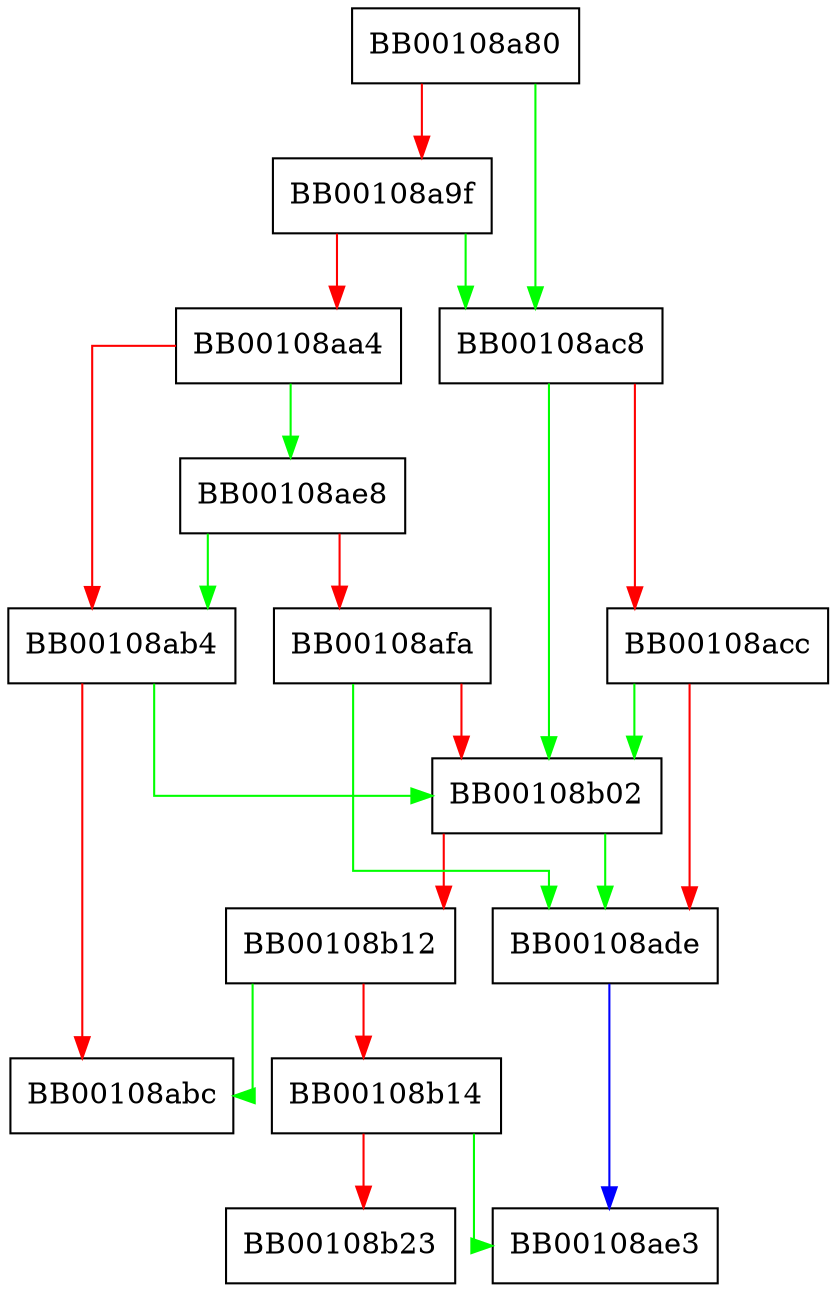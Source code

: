digraph FUN_00108a80 {
  node [shape="box"];
  graph [splines=ortho];
  BB00108a80 -> BB00108ac8 [color="green"];
  BB00108a80 -> BB00108a9f [color="red"];
  BB00108a9f -> BB00108ac8 [color="green"];
  BB00108a9f -> BB00108aa4 [color="red"];
  BB00108aa4 -> BB00108ae8 [color="green"];
  BB00108aa4 -> BB00108ab4 [color="red"];
  BB00108ab4 -> BB00108b02 [color="green"];
  BB00108ab4 -> BB00108abc [color="red"];
  BB00108ac8 -> BB00108b02 [color="green"];
  BB00108ac8 -> BB00108acc [color="red"];
  BB00108acc -> BB00108b02 [color="green"];
  BB00108acc -> BB00108ade [color="red"];
  BB00108ade -> BB00108ae3 [color="blue"];
  BB00108ae8 -> BB00108ab4 [color="green"];
  BB00108ae8 -> BB00108afa [color="red"];
  BB00108afa -> BB00108ade [color="green"];
  BB00108afa -> BB00108b02 [color="red"];
  BB00108b02 -> BB00108ade [color="green"];
  BB00108b02 -> BB00108b12 [color="red"];
  BB00108b12 -> BB00108abc [color="green"];
  BB00108b12 -> BB00108b14 [color="red"];
  BB00108b14 -> BB00108ae3 [color="green"];
  BB00108b14 -> BB00108b23 [color="red"];
}
